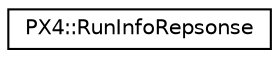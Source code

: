 digraph "Graphical Class Hierarchy"
{
 // INTERACTIVE_SVG=YES
  edge [fontname="Helvetica",fontsize="10",labelfontname="Helvetica",labelfontsize="10"];
  node [fontname="Helvetica",fontsize="10",shape=record];
  rankdir="LR";
  Node1 [label="PX4::RunInfoRepsonse",height=0.2,width=0.4,color="black", fillcolor="white", style="filled",URL="$structPX4_1_1RunInfoRepsonse.html"];
}

